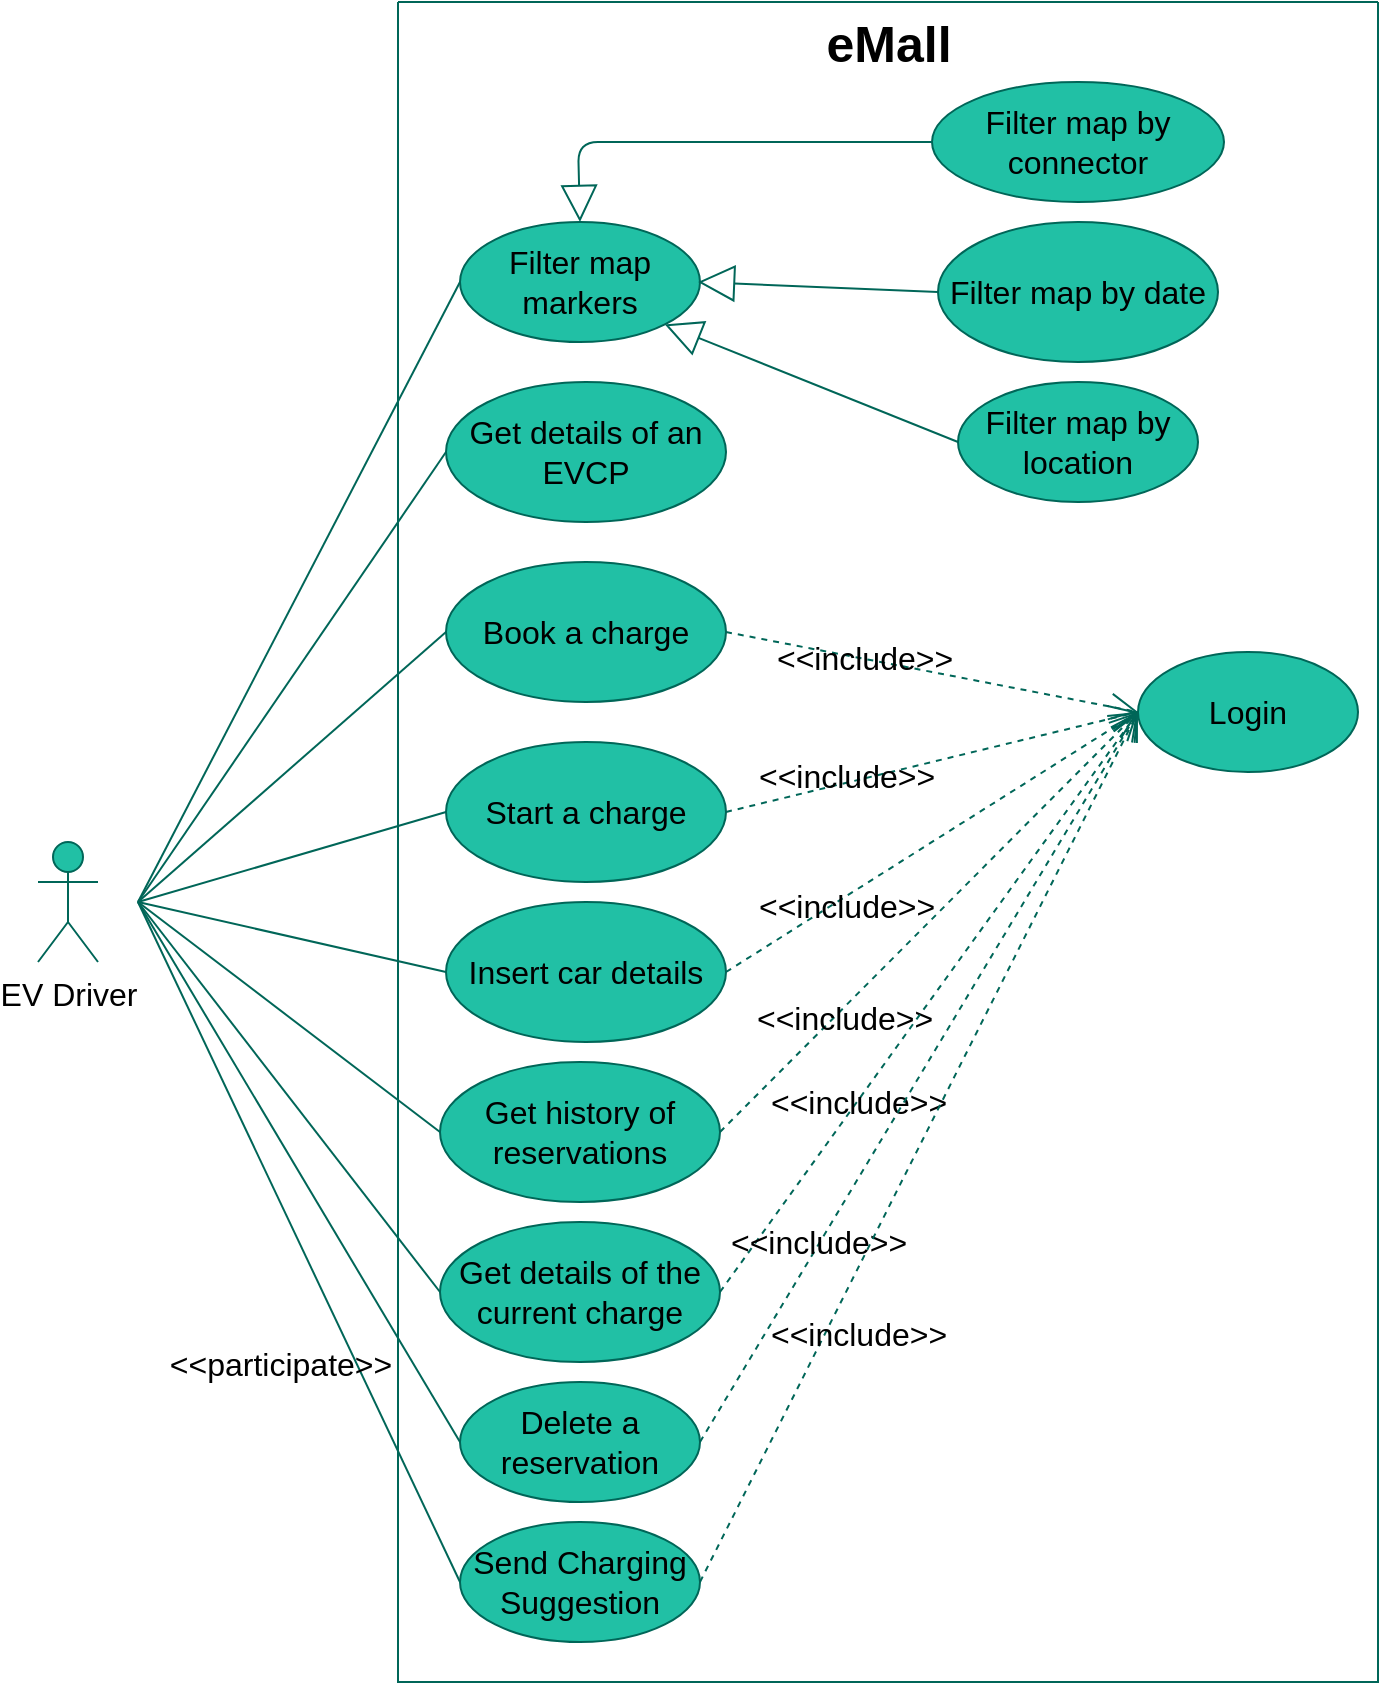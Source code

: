 <mxfile version="20.7.4" type="device"><diagram id="xSfS7f9iVf7y01iCm8C_" name="Pagina-1"><mxGraphModel dx="1400" dy="1884" grid="1" gridSize="10" guides="1" tooltips="1" connect="1" arrows="1" fold="1" page="1" pageScale="1" pageWidth="827" pageHeight="1169" math="0" shadow="0"><root><mxCell id="0"/><mxCell id="1" parent="0"/><mxCell id="NoGL-9SGHFlckXkN0ljQ-2" value="EV Driver" style="shape=umlActor;verticalLabelPosition=bottom;verticalAlign=top;html=1;outlineConnect=0;fontSize=16;rounded=1;labelBackgroundColor=none;fillColor=#21C0A5;strokeColor=#006658;fontColor=#000000;" parent="1" vertex="1"><mxGeometry x="100" y="300" width="30" height="60" as="geometry"/></mxCell><mxCell id="NoGL-9SGHFlckXkN0ljQ-3" value="" style="swimlane;startSize=0;fontSize=16;rounded=1;labelBackgroundColor=none;fillColor=#21C0A5;strokeColor=#006658;fontColor=#000000;" parent="1" vertex="1"><mxGeometry x="280" y="-120" width="490" height="840" as="geometry"><mxRectangle x="370" y="70" width="50" height="40" as="alternateBounds"/></mxGeometry></mxCell><mxCell id="NoGL-9SGHFlckXkN0ljQ-5" value="eMall" style="text;html=1;align=center;verticalAlign=middle;resizable=0;points=[];autosize=1;strokeColor=none;fillColor=none;fontSize=25;fontStyle=1;rounded=1;labelBackgroundColor=none;fontColor=#000000;" parent="NoGL-9SGHFlckXkN0ljQ-3" vertex="1"><mxGeometry x="200" width="90" height="40" as="geometry"/></mxCell><mxCell id="NoGL-9SGHFlckXkN0ljQ-9" value="Login" style="ellipse;whiteSpace=wrap;html=1;strokeWidth=1;fontSize=16;rounded=1;labelBackgroundColor=none;fillColor=#21C0A5;strokeColor=#006658;fontColor=#000000;" parent="NoGL-9SGHFlckXkN0ljQ-3" vertex="1"><mxGeometry x="370" y="325" width="110" height="60" as="geometry"/></mxCell><mxCell id="NoGL-9SGHFlckXkN0ljQ-11" value="Filter map by connector" style="ellipse;whiteSpace=wrap;html=1;strokeWidth=1;fontSize=16;rounded=1;labelBackgroundColor=none;fillColor=#21C0A5;strokeColor=#006658;fontColor=#000000;" parent="NoGL-9SGHFlckXkN0ljQ-3" vertex="1"><mxGeometry x="267" y="40" width="146" height="60" as="geometry"/></mxCell><mxCell id="NoGL-9SGHFlckXkN0ljQ-12" value="Filter map by date" style="ellipse;whiteSpace=wrap;html=1;strokeWidth=1;fontSize=16;rounded=1;labelBackgroundColor=none;fillColor=#21C0A5;strokeColor=#006658;fontColor=#000000;" parent="NoGL-9SGHFlckXkN0ljQ-3" vertex="1"><mxGeometry x="270" y="110" width="140" height="70" as="geometry"/></mxCell><mxCell id="NoGL-9SGHFlckXkN0ljQ-13" value="Get details of an EVCP" style="ellipse;whiteSpace=wrap;html=1;strokeWidth=1;fontSize=16;rounded=1;labelBackgroundColor=none;fillColor=#21C0A5;strokeColor=#006658;fontColor=#000000;" parent="NoGL-9SGHFlckXkN0ljQ-3" vertex="1"><mxGeometry x="24" y="190" width="140" height="70" as="geometry"/></mxCell><mxCell id="NoGL-9SGHFlckXkN0ljQ-41" value="Book a charge" style="ellipse;whiteSpace=wrap;html=1;strokeWidth=1;fontSize=16;rounded=1;labelBackgroundColor=none;fillColor=#21C0A5;strokeColor=#006658;fontColor=#000000;" parent="NoGL-9SGHFlckXkN0ljQ-3" vertex="1"><mxGeometry x="24" y="280" width="140" height="70" as="geometry"/></mxCell><mxCell id="NoGL-9SGHFlckXkN0ljQ-43" value="Insert car details" style="ellipse;whiteSpace=wrap;html=1;strokeWidth=1;fontSize=16;rounded=1;labelBackgroundColor=none;fillColor=#21C0A5;strokeColor=#006658;fontColor=#000000;" parent="NoGL-9SGHFlckXkN0ljQ-3" vertex="1"><mxGeometry x="24" y="450" width="140" height="70" as="geometry"/></mxCell><mxCell id="NoGL-9SGHFlckXkN0ljQ-44" value="Get history of reservations" style="ellipse;whiteSpace=wrap;html=1;strokeWidth=1;fontSize=16;rounded=1;labelBackgroundColor=none;fillColor=#21C0A5;strokeColor=#006658;fontColor=#000000;" parent="NoGL-9SGHFlckXkN0ljQ-3" vertex="1"><mxGeometry x="21" y="530" width="140" height="70" as="geometry"/></mxCell><mxCell id="NoGL-9SGHFlckXkN0ljQ-45" value="Start a charge" style="ellipse;whiteSpace=wrap;html=1;strokeWidth=1;fontSize=16;rounded=1;labelBackgroundColor=none;fillColor=#21C0A5;strokeColor=#006658;fontColor=#000000;" parent="NoGL-9SGHFlckXkN0ljQ-3" vertex="1"><mxGeometry x="24" y="370" width="140" height="70" as="geometry"/></mxCell><mxCell id="NoGL-9SGHFlckXkN0ljQ-46" value="Get details of the current charge" style="ellipse;whiteSpace=wrap;html=1;strokeWidth=1;fontSize=16;rounded=1;labelBackgroundColor=none;fillColor=#21C0A5;strokeColor=#006658;fontColor=#000000;" parent="NoGL-9SGHFlckXkN0ljQ-3" vertex="1"><mxGeometry x="21" y="610" width="140" height="70" as="geometry"/></mxCell><mxCell id="xYRsal1cxZ76ANzLLYfG-5" value="&amp;lt;&amp;lt;include&amp;gt;&amp;gt;" style="endArrow=open;endSize=12;dashed=1;html=1;rounded=1;entryX=0;entryY=0.5;entryDx=0;entryDy=0;exitX=1;exitY=0.5;exitDx=0;exitDy=0;fontSize=16;labelBackgroundColor=none;strokeColor=#006658;fontColor=#000000;" parent="NoGL-9SGHFlckXkN0ljQ-3" source="NoGL-9SGHFlckXkN0ljQ-41" target="NoGL-9SGHFlckXkN0ljQ-9" edge="1"><mxGeometry x="-0.327" width="160" relative="1" as="geometry"><mxPoint x="220" y="118.0" as="sourcePoint"/><mxPoint x="346.0" y="118.0" as="targetPoint"/><mxPoint as="offset"/></mxGeometry></mxCell><mxCell id="xYRsal1cxZ76ANzLLYfG-7" value="&amp;lt;&amp;lt;include&amp;gt;&amp;gt;" style="endArrow=open;endSize=12;dashed=1;html=1;rounded=1;entryX=0;entryY=0.5;entryDx=0;entryDy=0;exitX=1;exitY=0.5;exitDx=0;exitDy=0;fontSize=16;labelBackgroundColor=none;strokeColor=#006658;fontColor=#000000;" parent="NoGL-9SGHFlckXkN0ljQ-3" source="NoGL-9SGHFlckXkN0ljQ-45" target="NoGL-9SGHFlckXkN0ljQ-9" edge="1"><mxGeometry x="-0.411" y="3" width="160" relative="1" as="geometry"><mxPoint x="240" y="138.0" as="sourcePoint"/><mxPoint x="366.0" y="138.0" as="targetPoint"/><mxPoint as="offset"/></mxGeometry></mxCell><mxCell id="xYRsal1cxZ76ANzLLYfG-8" value="&amp;lt;&amp;lt;include&amp;gt;&amp;gt;" style="endArrow=open;endSize=12;dashed=1;html=1;rounded=1;entryX=0;entryY=0.5;entryDx=0;entryDy=0;exitX=1;exitY=0.5;exitDx=0;exitDy=0;fontSize=16;labelBackgroundColor=none;strokeColor=#006658;fontColor=#000000;" parent="NoGL-9SGHFlckXkN0ljQ-3" source="NoGL-9SGHFlckXkN0ljQ-43" target="NoGL-9SGHFlckXkN0ljQ-9" edge="1"><mxGeometry x="-0.437" y="-4" width="160" relative="1" as="geometry"><mxPoint x="285" y="474.0" as="sourcePoint"/><mxPoint x="411.0" y="474.0" as="targetPoint"/><mxPoint as="offset"/></mxGeometry></mxCell><mxCell id="xYRsal1cxZ76ANzLLYfG-9" value="&amp;lt;&amp;lt;include&amp;gt;&amp;gt;" style="endArrow=open;endSize=12;dashed=1;html=1;rounded=1;entryX=0;entryY=0.5;entryDx=0;entryDy=0;exitX=1;exitY=0.5;exitDx=0;exitDy=0;fontSize=16;labelBackgroundColor=none;strokeColor=#006658;fontColor=#000000;" parent="NoGL-9SGHFlckXkN0ljQ-3" source="NoGL-9SGHFlckXkN0ljQ-44" target="NoGL-9SGHFlckXkN0ljQ-9" edge="1"><mxGeometry x="-0.43" y="-4" width="160" relative="1" as="geometry"><mxPoint x="295" y="484" as="sourcePoint"/><mxPoint x="421.0" y="484" as="targetPoint"/><mxPoint as="offset"/></mxGeometry></mxCell><mxCell id="xYRsal1cxZ76ANzLLYfG-10" value="&amp;lt;&amp;lt;include&amp;gt;&amp;gt;" style="endArrow=open;endSize=12;dashed=1;html=1;rounded=1;entryX=0;entryY=0.5;entryDx=0;entryDy=0;exitX=1;exitY=0.5;exitDx=0;exitDy=0;fontSize=16;labelBackgroundColor=none;strokeColor=#006658;fontColor=#000000;" parent="NoGL-9SGHFlckXkN0ljQ-3" source="NoGL-9SGHFlckXkN0ljQ-46" target="NoGL-9SGHFlckXkN0ljQ-9" edge="1"><mxGeometry x="-0.343" width="160" relative="1" as="geometry"><mxPoint x="305" y="494" as="sourcePoint"/><mxPoint x="431.0" y="494" as="targetPoint"/><mxPoint as="offset"/></mxGeometry></mxCell><mxCell id="nHvYDVtC2MMZx-IcHQoT-1" value="Delete a reservation" style="ellipse;whiteSpace=wrap;html=1;fontSize=16;rounded=1;labelBackgroundColor=none;fillColor=#21C0A5;strokeColor=#006658;fontColor=#000000;" parent="NoGL-9SGHFlckXkN0ljQ-3" vertex="1"><mxGeometry x="31" y="690" width="120" height="60" as="geometry"/></mxCell><mxCell id="nHvYDVtC2MMZx-IcHQoT-2" value="&amp;lt;&amp;lt;include&amp;gt;&amp;gt;" style="endArrow=open;endSize=12;dashed=1;html=1;rounded=1;exitX=1;exitY=0.5;exitDx=0;exitDy=0;entryX=0;entryY=0.5;entryDx=0;entryDy=0;fontSize=16;labelBackgroundColor=none;strokeColor=#006658;fontColor=#000000;" parent="NoGL-9SGHFlckXkN0ljQ-3" source="nHvYDVtC2MMZx-IcHQoT-1" target="NoGL-9SGHFlckXkN0ljQ-9" edge="1"><mxGeometry x="-0.455" y="1" width="160" relative="1" as="geometry"><mxPoint x="171" y="775" as="sourcePoint"/><mxPoint x="370" y="450" as="targetPoint"/><mxPoint as="offset"/></mxGeometry></mxCell><mxCell id="75pSEw5Ir26i0pkX-jPi-1" value="Filter map markers" style="ellipse;whiteSpace=wrap;html=1;fontSize=16;rounded=1;labelBackgroundColor=none;fillColor=#21C0A5;strokeColor=#006658;fontColor=#000000;" parent="NoGL-9SGHFlckXkN0ljQ-3" vertex="1"><mxGeometry x="31" y="110" width="120" height="60" as="geometry"/></mxCell><mxCell id="75pSEw5Ir26i0pkX-jPi-2" value="Filter map by location" style="ellipse;whiteSpace=wrap;html=1;fontSize=16;rounded=1;labelBackgroundColor=none;fillColor=#21C0A5;strokeColor=#006658;fontColor=#000000;" parent="NoGL-9SGHFlckXkN0ljQ-3" vertex="1"><mxGeometry x="280" y="190" width="120" height="60" as="geometry"/></mxCell><mxCell id="ES9dCzET1HlwPB93v8_d-1" value="Send Charging Suggestion" style="ellipse;whiteSpace=wrap;html=1;fontSize=16;rounded=1;labelBackgroundColor=none;fillColor=#21C0A5;strokeColor=#006658;fontColor=#000000;" parent="NoGL-9SGHFlckXkN0ljQ-3" vertex="1"><mxGeometry x="31" y="760" width="120" height="60" as="geometry"/></mxCell><mxCell id="ES9dCzET1HlwPB93v8_d-10" value="&amp;lt;&amp;lt;include&amp;gt;&amp;gt;" style="endArrow=open;endSize=12;dashed=1;html=1;rounded=1;exitX=1;exitY=0.5;exitDx=0;exitDy=0;entryX=0;entryY=0.5;entryDx=0;entryDy=0;fontSize=16;labelBackgroundColor=none;strokeColor=#006658;fontColor=#000000;" parent="NoGL-9SGHFlckXkN0ljQ-3" source="ES9dCzET1HlwPB93v8_d-1" target="NoGL-9SGHFlckXkN0ljQ-9" edge="1"><mxGeometry x="-0.398" y="-15" width="160" relative="1" as="geometry"><mxPoint x="161" y="730" as="sourcePoint"/><mxPoint x="380" y="365" as="targetPoint"/><mxPoint as="offset"/></mxGeometry></mxCell><mxCell id="_lYo7E3clcHZjlzmDbgE-1" value="&lt;div style=&quot;font-size: 16px;&quot;&gt;&lt;br style=&quot;font-size: 16px;&quot;&gt;&lt;/div&gt;&lt;div style=&quot;font-size: 16px;&quot;&gt;&lt;br style=&quot;font-size: 16px;&quot;&gt;&lt;/div&gt;" style="endArrow=block;endSize=16;endFill=0;html=1;rounded=1;entryX=0.5;entryY=0;entryDx=0;entryDy=0;exitX=0;exitY=0.5;exitDx=0;exitDy=0;fontSize=16;labelBackgroundColor=none;strokeColor=#006658;fontColor=#000000;" parent="NoGL-9SGHFlckXkN0ljQ-3" source="NoGL-9SGHFlckXkN0ljQ-11" target="75pSEw5Ir26i0pkX-jPi-1" edge="1"><mxGeometry width="160" relative="1" as="geometry"><mxPoint x="164" y="130" as="sourcePoint"/><mxPoint x="294" y="140" as="targetPoint"/><Array as="points"><mxPoint x="133" y="70"/><mxPoint x="90" y="70"/></Array></mxGeometry></mxCell><mxCell id="_lYo7E3clcHZjlzmDbgE-2" value="&lt;div style=&quot;font-size: 16px;&quot;&gt;&lt;br style=&quot;font-size: 16px;&quot;&gt;&lt;/div&gt;&lt;div style=&quot;font-size: 16px;&quot;&gt;&lt;br style=&quot;font-size: 16px;&quot;&gt;&lt;/div&gt;" style="endArrow=block;endSize=16;endFill=0;html=1;rounded=1;entryX=1;entryY=1;entryDx=0;entryDy=0;exitX=0;exitY=0.5;exitDx=0;exitDy=0;fontSize=16;labelBackgroundColor=none;strokeColor=#006658;fontColor=#000000;" parent="NoGL-9SGHFlckXkN0ljQ-3" source="75pSEw5Ir26i0pkX-jPi-2" target="75pSEw5Ir26i0pkX-jPi-1" edge="1"><mxGeometry width="160" relative="1" as="geometry"><mxPoint x="277" y="80" as="sourcePoint"/><mxPoint x="161" y="150" as="targetPoint"/><Array as="points"/></mxGeometry></mxCell><mxCell id="xYRsal1cxZ76ANzLLYfG-12" value="" style="endArrow=none;html=1;rounded=1;entryX=0;entryY=0.5;entryDx=0;entryDy=0;fontSize=16;labelBackgroundColor=none;strokeColor=#006658;fontColor=#000000;" parent="1" target="NoGL-9SGHFlckXkN0ljQ-13" edge="1"><mxGeometry width="50" height="50" relative="1" as="geometry"><mxPoint x="150" y="330" as="sourcePoint"/><mxPoint x="260" y="230.0" as="targetPoint"/></mxGeometry></mxCell><mxCell id="xYRsal1cxZ76ANzLLYfG-13" value="" style="endArrow=none;html=1;rounded=1;entryX=0;entryY=0.5;entryDx=0;entryDy=0;fontSize=16;labelBackgroundColor=none;strokeColor=#006658;fontColor=#000000;" parent="1" target="NoGL-9SGHFlckXkN0ljQ-41" edge="1"><mxGeometry width="50" height="50" relative="1" as="geometry"><mxPoint x="150" y="330" as="sourcePoint"/><mxPoint x="270" y="240" as="targetPoint"/></mxGeometry></mxCell><mxCell id="xYRsal1cxZ76ANzLLYfG-15" value="" style="endArrow=none;html=1;rounded=1;entryX=0;entryY=0.5;entryDx=0;entryDy=0;fontSize=16;labelBackgroundColor=none;strokeColor=#006658;fontColor=#000000;" parent="1" target="NoGL-9SGHFlckXkN0ljQ-45" edge="1"><mxGeometry width="50" height="50" relative="1" as="geometry"><mxPoint x="150" y="330" as="sourcePoint"/><mxPoint x="290" y="260" as="targetPoint"/></mxGeometry></mxCell><mxCell id="xYRsal1cxZ76ANzLLYfG-16" value="" style="endArrow=none;html=1;rounded=1;entryX=0;entryY=0.5;entryDx=0;entryDy=0;fontSize=16;labelBackgroundColor=none;strokeColor=#006658;fontColor=#000000;" parent="1" target="NoGL-9SGHFlckXkN0ljQ-43" edge="1"><mxGeometry width="50" height="50" relative="1" as="geometry"><mxPoint x="150" y="330" as="sourcePoint"/><mxPoint x="300" y="270" as="targetPoint"/></mxGeometry></mxCell><mxCell id="xYRsal1cxZ76ANzLLYfG-17" value="" style="endArrow=none;html=1;rounded=1;entryX=0;entryY=0.5;entryDx=0;entryDy=0;fontSize=16;labelBackgroundColor=none;strokeColor=#006658;fontColor=#000000;" parent="1" target="NoGL-9SGHFlckXkN0ljQ-44" edge="1"><mxGeometry width="50" height="50" relative="1" as="geometry"><mxPoint x="150" y="330" as="sourcePoint"/><mxPoint x="310" y="280" as="targetPoint"/></mxGeometry></mxCell><mxCell id="xYRsal1cxZ76ANzLLYfG-18" value="" style="endArrow=none;html=1;rounded=1;entryX=0;entryY=0.5;entryDx=0;entryDy=0;fontSize=16;labelBackgroundColor=none;strokeColor=#006658;fontColor=#000000;" parent="1" target="NoGL-9SGHFlckXkN0ljQ-46" edge="1"><mxGeometry width="50" height="50" relative="1" as="geometry"><mxPoint x="150" y="330" as="sourcePoint"/><mxPoint x="320" y="290" as="targetPoint"/></mxGeometry></mxCell><mxCell id="nHvYDVtC2MMZx-IcHQoT-3" value="" style="endArrow=none;html=1;rounded=1;entryX=0;entryY=0.5;entryDx=0;entryDy=0;fontSize=16;labelBackgroundColor=none;strokeColor=#006658;fontColor=#000000;" parent="1" target="nHvYDVtC2MMZx-IcHQoT-1" edge="1"><mxGeometry width="50" height="50" relative="1" as="geometry"><mxPoint x="150" y="330" as="sourcePoint"/><mxPoint x="311" y="655" as="targetPoint"/></mxGeometry></mxCell><mxCell id="75pSEw5Ir26i0pkX-jPi-7" value="" style="endArrow=none;html=1;rounded=1;entryX=0;entryY=0.5;entryDx=0;entryDy=0;fontSize=16;labelBackgroundColor=none;strokeColor=#006658;fontColor=#000000;" parent="1" target="75pSEw5Ir26i0pkX-jPi-1" edge="1"><mxGeometry width="50" height="50" relative="1" as="geometry"><mxPoint x="150" y="330" as="sourcePoint"/><mxPoint x="192" as="targetPoint"/></mxGeometry></mxCell><mxCell id="ES9dCzET1HlwPB93v8_d-7" value="" style="endArrow=none;html=1;rounded=1;entryX=0;entryY=0.5;entryDx=0;entryDy=0;fontSize=16;labelBackgroundColor=none;strokeColor=#006658;fontColor=#000000;" parent="1" target="ES9dCzET1HlwPB93v8_d-1" edge="1"><mxGeometry width="50" height="50" relative="1" as="geometry"><mxPoint x="150" y="330" as="sourcePoint"/><mxPoint x="90" y="620" as="targetPoint"/></mxGeometry></mxCell><mxCell id="ES9dCzET1HlwPB93v8_d-8" value="&amp;lt;&amp;lt;participate&amp;gt;&amp;gt;" style="edgeLabel;html=1;align=center;verticalAlign=middle;resizable=0;points=[];fontSize=16;rounded=1;labelBackgroundColor=none;fontColor=#000000;" parent="ES9dCzET1HlwPB93v8_d-7" vertex="1" connectable="0"><mxGeometry x="0.289" y="3" relative="1" as="geometry"><mxPoint x="-36" y="13" as="offset"/></mxGeometry></mxCell><mxCell id="_lYo7E3clcHZjlzmDbgE-3" value="&lt;div style=&quot;font-size: 16px;&quot;&gt;&lt;br style=&quot;font-size: 16px;&quot;&gt;&lt;/div&gt;&lt;div style=&quot;font-size: 16px;&quot;&gt;&lt;br style=&quot;font-size: 16px;&quot;&gt;&lt;/div&gt;" style="endArrow=block;endSize=16;endFill=0;html=1;rounded=1;exitX=0;exitY=0.5;exitDx=0;exitDy=0;fontSize=16;labelBackgroundColor=none;strokeColor=#006658;fontColor=#000000;" parent="1" source="NoGL-9SGHFlckXkN0ljQ-12" edge="1"><mxGeometry width="160" relative="1" as="geometry"><mxPoint x="567" y="-30" as="sourcePoint"/><mxPoint x="430" y="20" as="targetPoint"/></mxGeometry></mxCell></root></mxGraphModel></diagram></mxfile>